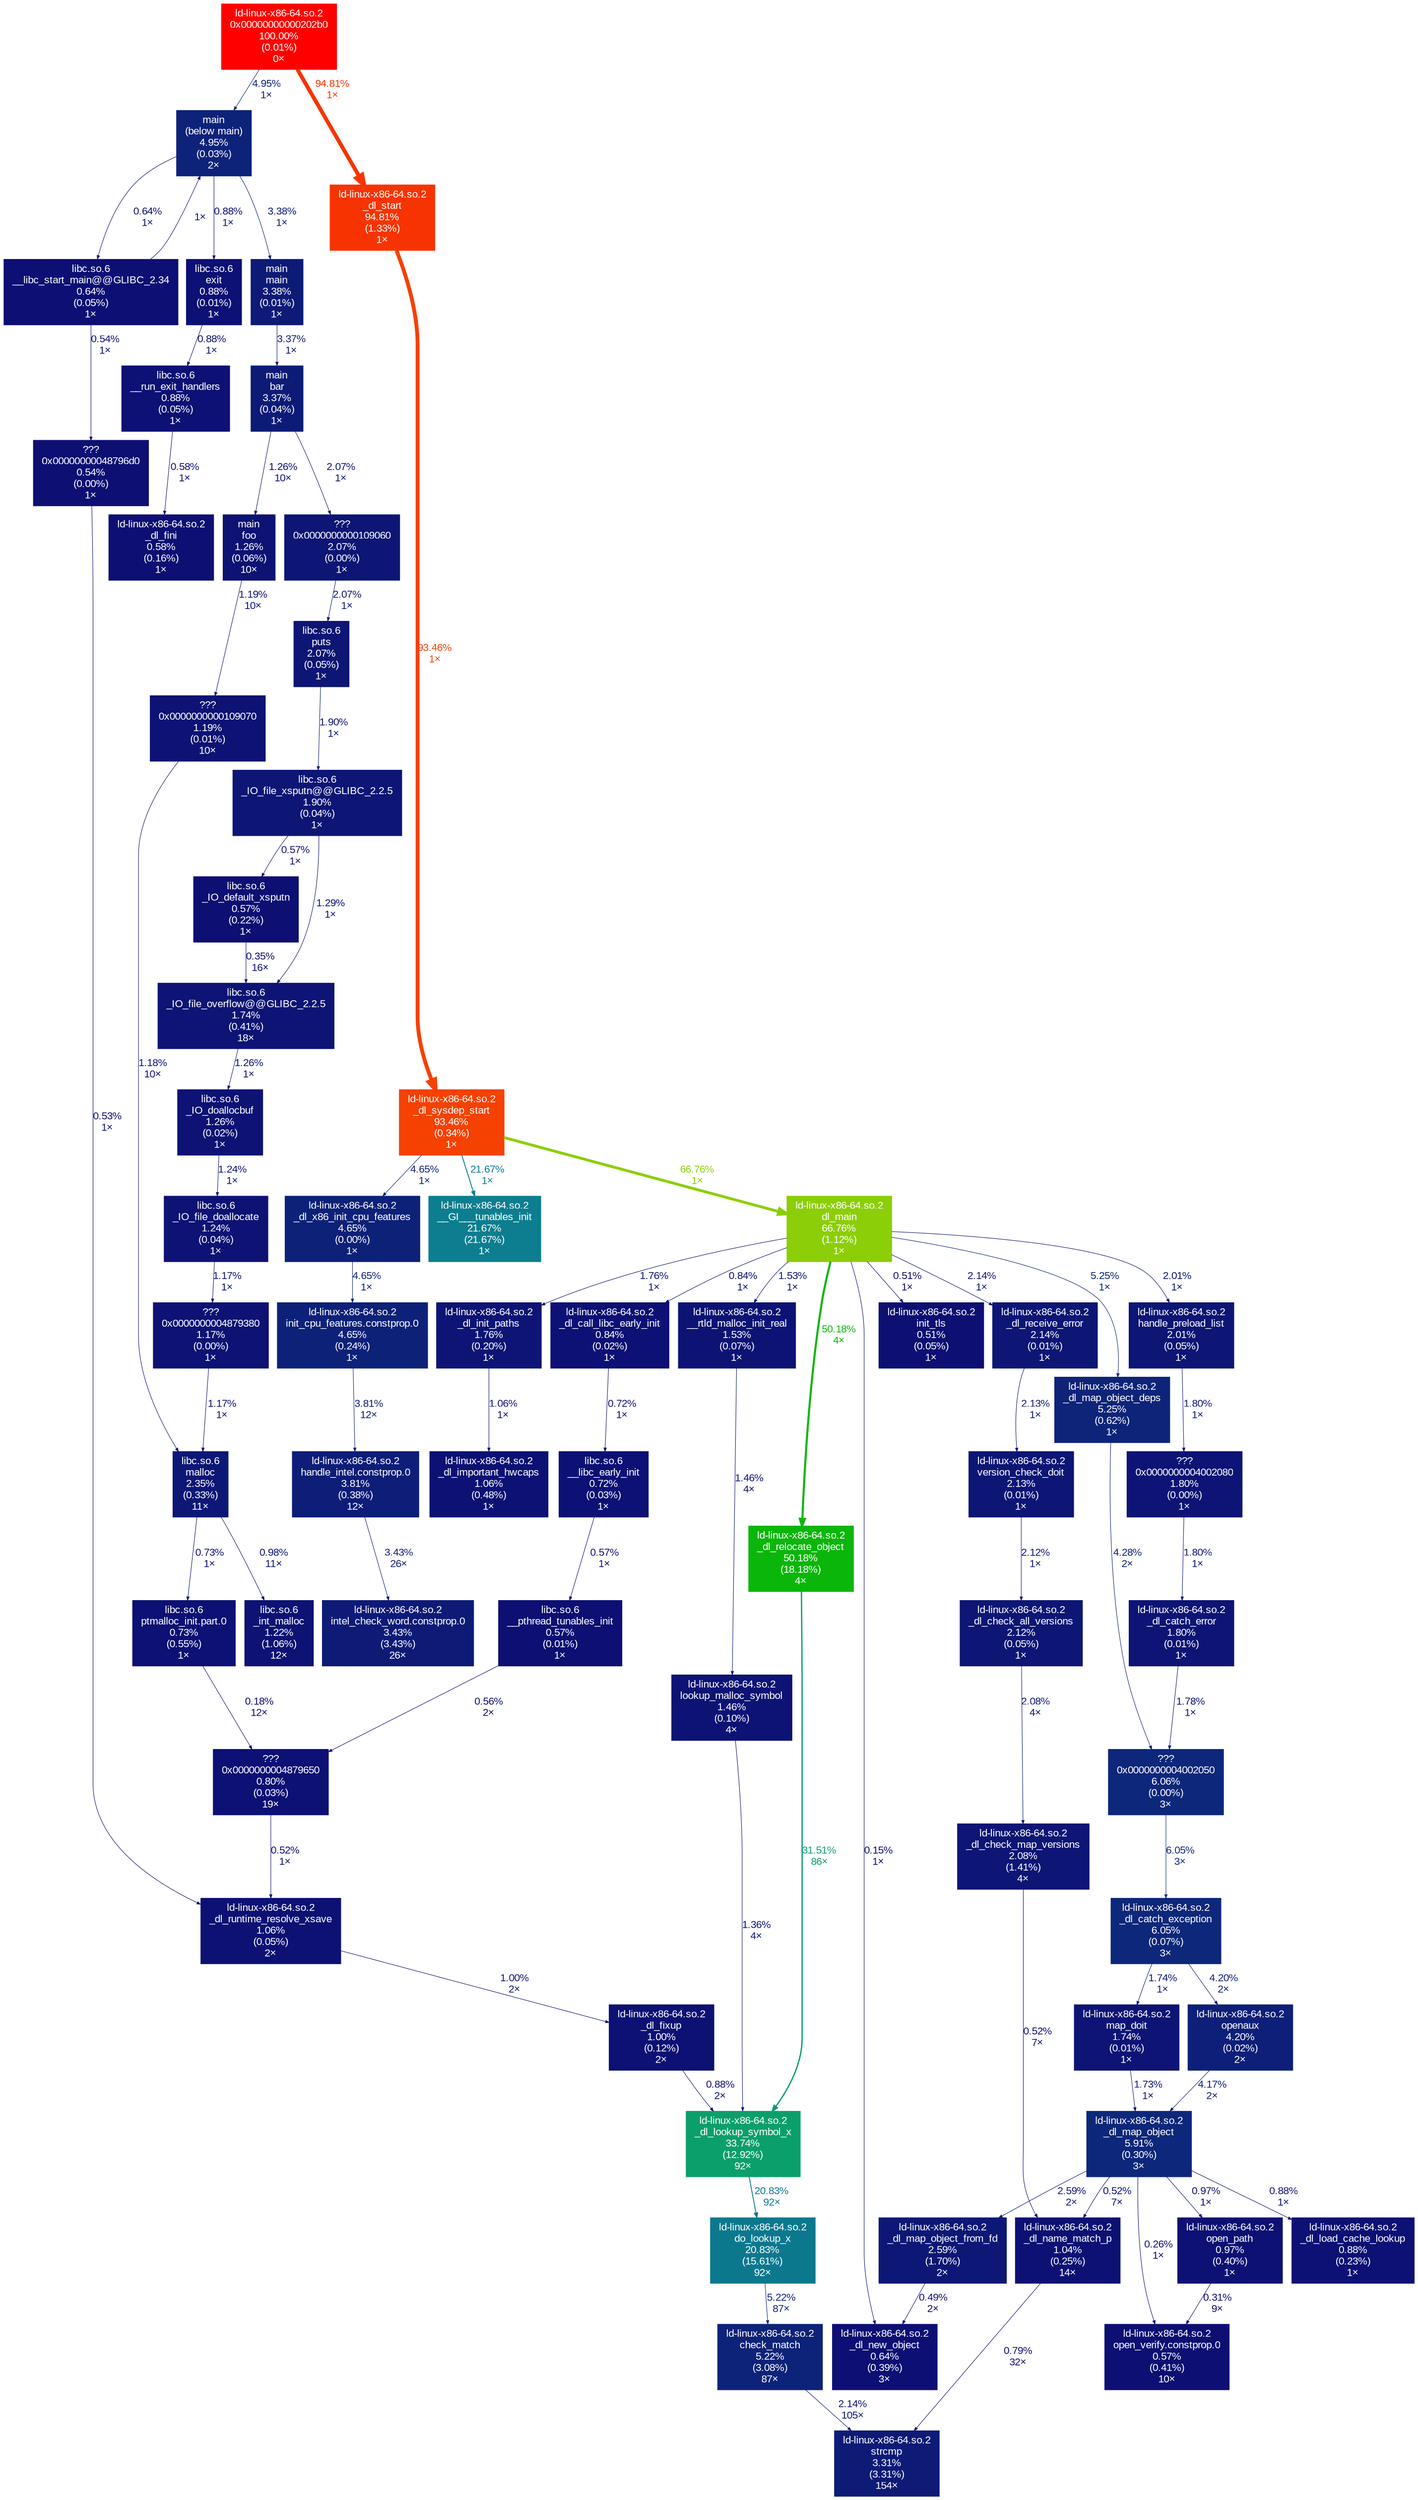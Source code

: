 digraph {
	graph [fontname=Arial, nodesep=0.125, ranksep=0.25];
	node [fontcolor=white, fontname=Arial, height=0, shape=box, style=filled, width=0];
	edge [fontname=Arial];
	"(below main)" [color="#0d2279", fontcolor="#ffffff", fontsize="10.00", label="main\n(below main)\n4.95%\n(0.03%)\n2×"];
	"(below main)" -> "__libc_start_main@@GLIBC_2.34" [arrowsize="0.35", color="#0d0f74", fontcolor="#0d0f74", fontsize="10.00", label="0.64%\n1×", labeldistance="0.50", penwidth="0.50"];
	"(below main)" -> exit [arrowsize="0.35", color="#0d1074", fontcolor="#0d1074", fontsize="10.00", label="0.88%\n1×", labeldistance="0.50", penwidth="0.50"];
	"(below main)" -> main [arrowsize="0.35", color="#0d1b77", fontcolor="#0d1b77", fontsize="10.00", label="3.38%\n1×", labeldistance="0.50", penwidth="0.50"];
	"0x00000000000202b0" [color="#ff0000", fontcolor="#ffffff", fontsize="10.00", label="ld-linux-x86-64.so.2\n0x00000000000202b0\n100.00%\n(0.01%)\n0×"];
	"0x00000000000202b0" -> "(below main)" [arrowsize="0.35", color="#0d2279", fontcolor="#0d2279", fontsize="10.00", label="4.95%\n1×", labeldistance="0.50", penwidth="0.50"];
	"0x00000000000202b0" -> "_dl_start" [arrowsize="0.97", color="#f73401", fontcolor="#f73401", fontsize="10.00", label="94.81%\n1×", labeldistance="3.79", penwidth="3.79"];
	"0x0000000000109060" [color="#0d1575", fontcolor="#ffffff", fontsize="10.00", label="???\n0x0000000000109060\n2.07%\n(0.00%)\n1×"];
	"0x0000000000109060" -> puts [arrowsize="0.35", color="#0d1575", fontcolor="#0d1575", fontsize="10.00", label="2.07%\n1×", labeldistance="0.50", penwidth="0.50"];
	"0x0000000000109070" [color="#0d1274", fontcolor="#ffffff", fontsize="10.00", label="???\n0x0000000000109070\n1.19%\n(0.01%)\n10×"];
	"0x0000000000109070" -> malloc [arrowsize="0.35", color="#0d1274", fontcolor="#0d1274", fontsize="10.00", label="1.18%\n10×", labeldistance="0.50", penwidth="0.50"];
	"0x0000000004002050" [color="#0d277b", fontcolor="#ffffff", fontsize="10.00", label="???\n0x0000000004002050\n6.06%\n(0.00%)\n3×"];
	"0x0000000004002050" -> "_dl_catch_exception" [arrowsize="0.35", color="#0d277b", fontcolor="#0d277b", fontsize="10.00", label="6.05%\n3×", labeldistance="0.50", penwidth="0.50"];
	"0x0000000004002080" [color="#0d1475", fontcolor="#ffffff", fontsize="10.00", label="???\n0x0000000004002080\n1.80%\n(0.00%)\n1×"];
	"0x0000000004002080" -> "_dl_catch_error" [arrowsize="0.35", color="#0d1475", fontcolor="#0d1475", fontsize="10.00", label="1.80%\n1×", labeldistance="0.50", penwidth="0.50"];
	"0x0000000004879380" [color="#0d1274", fontcolor="#ffffff", fontsize="10.00", label="???\n0x0000000004879380\n1.17%\n(0.00%)\n1×"];
	"0x0000000004879380" -> malloc [arrowsize="0.35", color="#0d1274", fontcolor="#0d1274", fontsize="10.00", label="1.17%\n1×", labeldistance="0.50", penwidth="0.50"];
	"0x0000000004879650" [color="#0d1074", fontcolor="#ffffff", fontsize="10.00", label="???\n0x0000000004879650\n0.80%\n(0.03%)\n19×"];
	"0x0000000004879650" -> "_dl_runtime_resolve_xsave" [arrowsize="0.35", color="#0d0f73", fontcolor="#0d0f73", fontsize="10.00", label="0.52%\n1×", labeldistance="0.50", penwidth="0.50"];
	"0x00000000048796d0" [color="#0d0f73", fontcolor="#ffffff", fontsize="10.00", label="???\n0x00000000048796d0\n0.54%\n(0.00%)\n1×"];
	"0x00000000048796d0" -> "_dl_runtime_resolve_xsave" [arrowsize="0.35", color="#0d0f73", fontcolor="#0d0f73", fontsize="10.00", label="0.53%\n1×", labeldistance="0.50", penwidth="0.50"];
	"_IO_default_xsputn" [color="#0d0f73", fontcolor="#ffffff", fontsize="10.00", label="libc.so.6\n_IO_default_xsputn\n0.57%\n(0.22%)\n1×"];
	"_IO_default_xsputn" -> "_IO_file_overflow@@GLIBC_2.2.5" [arrowsize="0.35", color="#0d0e73", fontcolor="#0d0e73", fontsize="10.00", label="0.35%\n16×", labeldistance="0.50", penwidth="0.50"];
	"_IO_doallocbuf" [color="#0d1274", fontcolor="#ffffff", fontsize="10.00", label="libc.so.6\n_IO_doallocbuf\n1.26%\n(0.02%)\n1×"];
	"_IO_doallocbuf" -> "_IO_file_doallocate" [arrowsize="0.35", color="#0d1274", fontcolor="#0d1274", fontsize="10.00", label="1.24%\n1×", labeldistance="0.50", penwidth="0.50"];
	"_IO_file_doallocate" [color="#0d1274", fontcolor="#ffffff", fontsize="10.00", label="libc.so.6\n_IO_file_doallocate\n1.24%\n(0.04%)\n1×"];
	"_IO_file_doallocate" -> "0x0000000004879380" [arrowsize="0.35", color="#0d1274", fontcolor="#0d1274", fontsize="10.00", label="1.17%\n1×", labeldistance="0.50", penwidth="0.50"];
	"_IO_file_overflow@@GLIBC_2.2.5" [color="#0d1475", fontcolor="#ffffff", fontsize="10.00", label="libc.so.6\n_IO_file_overflow@@GLIBC_2.2.5\n1.74%\n(0.41%)\n18×"];
	"_IO_file_overflow@@GLIBC_2.2.5" -> "_IO_doallocbuf" [arrowsize="0.35", color="#0d1274", fontcolor="#0d1274", fontsize="10.00", label="1.26%\n1×", labeldistance="0.50", penwidth="0.50"];
	"_IO_file_xsputn@@GLIBC_2.2.5" [color="#0d1575", fontcolor="#ffffff", fontsize="10.00", label="libc.so.6\n_IO_file_xsputn@@GLIBC_2.2.5\n1.90%\n(0.04%)\n1×"];
	"_IO_file_xsputn@@GLIBC_2.2.5" -> "_IO_default_xsputn" [arrowsize="0.35", color="#0d0f73", fontcolor="#0d0f73", fontsize="10.00", label="0.57%\n1×", labeldistance="0.50", penwidth="0.50"];
	"_IO_file_xsputn@@GLIBC_2.2.5" -> "_IO_file_overflow@@GLIBC_2.2.5" [arrowsize="0.35", color="#0d1274", fontcolor="#0d1274", fontsize="10.00", label="1.29%\n1×", labeldistance="0.50", penwidth="0.50"];
	"__GI___tunables_init" [color="#0c7e8f", fontcolor="#ffffff", fontsize="10.00", label="ld-linux-x86-64.so.2\n__GI___tunables_init\n21.67%\n(21.67%)\n1×"];
	"__libc_early_init" [color="#0d1074", fontcolor="#ffffff", fontsize="10.00", label="libc.so.6\n__libc_early_init\n0.72%\n(0.03%)\n1×"];
	"__libc_early_init" -> "__pthread_tunables_init" [arrowsize="0.35", color="#0d0f73", fontcolor="#0d0f73", fontsize="10.00", label="0.57%\n1×", labeldistance="0.50", penwidth="0.50"];
	"__libc_start_main@@GLIBC_2.34" [color="#0d0f74", fontcolor="#ffffff", fontsize="10.00", label="libc.so.6\n__libc_start_main@@GLIBC_2.34\n0.64%\n(0.05%)\n1×"];
	"__libc_start_main@@GLIBC_2.34" -> "(below main)" [arrowsize="0.35", color="#0d0f74", fontcolor="#0d0f74", fontsize="10.00", label="1×", labeldistance="0.50", penwidth="0.50"];
	"__libc_start_main@@GLIBC_2.34" -> "0x00000000048796d0" [arrowsize="0.35", color="#0d0f73", fontcolor="#0d0f73", fontsize="10.00", label="0.54%\n1×", labeldistance="0.50", penwidth="0.50"];
	"__pthread_tunables_init" [color="#0d0f73", fontcolor="#ffffff", fontsize="10.00", label="libc.so.6\n__pthread_tunables_init\n0.57%\n(0.01%)\n1×"];
	"__pthread_tunables_init" -> "0x0000000004879650" [arrowsize="0.35", color="#0d0f73", fontcolor="#0d0f73", fontsize="10.00", label="0.56%\n2×", labeldistance="0.50", penwidth="0.50"];
	"__rtld_malloc_init_real" [color="#0d1375", fontcolor="#ffffff", fontsize="10.00", label="ld-linux-x86-64.so.2\n__rtld_malloc_init_real\n1.53%\n(0.07%)\n1×"];
	"__rtld_malloc_init_real" -> "lookup_malloc_symbol" [arrowsize="0.35", color="#0d1375", fontcolor="#0d1375", fontsize="10.00", label="1.46%\n4×", labeldistance="0.50", penwidth="0.50"];
	"__run_exit_handlers" [color="#0d1074", fontcolor="#ffffff", fontsize="10.00", label="libc.so.6\n__run_exit_handlers\n0.88%\n(0.05%)\n1×"];
	"__run_exit_handlers" -> "_dl_fini" [arrowsize="0.35", color="#0d0f73", fontcolor="#0d0f73", fontsize="10.00", label="0.58%\n1×", labeldistance="0.50", penwidth="0.50"];
	"_dl_call_libc_early_init" [color="#0d1074", fontcolor="#ffffff", fontsize="10.00", label="ld-linux-x86-64.so.2\n_dl_call_libc_early_init\n0.84%\n(0.02%)\n1×"];
	"_dl_call_libc_early_init" -> "__libc_early_init" [arrowsize="0.35", color="#0d1074", fontcolor="#0d1074", fontsize="10.00", label="0.72%\n1×", labeldistance="0.50", penwidth="0.50"];
	"_dl_catch_error" [color="#0d1475", fontcolor="#ffffff", fontsize="10.00", label="ld-linux-x86-64.so.2\n_dl_catch_error\n1.80%\n(0.01%)\n1×"];
	"_dl_catch_error" -> "0x0000000004002050" [arrowsize="0.35", color="#0d1475", fontcolor="#0d1475", fontsize="10.00", label="1.78%\n1×", labeldistance="0.50", penwidth="0.50"];
	"_dl_catch_exception" [color="#0d277b", fontcolor="#ffffff", fontsize="10.00", label="ld-linux-x86-64.so.2\n_dl_catch_exception\n6.05%\n(0.07%)\n3×"];
	"_dl_catch_exception" -> "map_doit" [arrowsize="0.35", color="#0d1475", fontcolor="#0d1475", fontsize="10.00", label="1.74%\n1×", labeldistance="0.50", penwidth="0.50"];
	"_dl_catch_exception" -> openaux [arrowsize="0.35", color="#0d1f78", fontcolor="#0d1f78", fontsize="10.00", label="4.20%\n2×", labeldistance="0.50", penwidth="0.50"];
	"_dl_check_all_versions" [color="#0d1675", fontcolor="#ffffff", fontsize="10.00", label="ld-linux-x86-64.so.2\n_dl_check_all_versions\n2.12%\n(0.05%)\n1×"];
	"_dl_check_all_versions" -> "_dl_check_map_versions" [arrowsize="0.35", color="#0d1575", fontcolor="#0d1575", fontsize="10.00", label="2.08%\n4×", labeldistance="0.50", penwidth="0.50"];
	"_dl_check_map_versions" [color="#0d1575", fontcolor="#ffffff", fontsize="10.00", label="ld-linux-x86-64.so.2\n_dl_check_map_versions\n2.08%\n(1.41%)\n4×"];
	"_dl_check_map_versions" -> "_dl_name_match_p" [arrowsize="0.35", color="#0d0f73", fontcolor="#0d0f73", fontsize="10.00", label="0.52%\n7×", labeldistance="0.50", penwidth="0.50"];
	"_dl_fini" [color="#0d0f73", fontcolor="#ffffff", fontsize="10.00", label="ld-linux-x86-64.so.2\n_dl_fini\n0.58%\n(0.16%)\n1×"];
	"_dl_fixup" [color="#0d1174", fontcolor="#ffffff", fontsize="10.00", label="ld-linux-x86-64.so.2\n_dl_fixup\n1.00%\n(0.12%)\n2×"];
	"_dl_fixup" -> "_dl_lookup_symbol_x" [arrowsize="0.35", color="#0d1074", fontcolor="#0d1074", fontsize="10.00", label="0.88%\n2×", labeldistance="0.50", penwidth="0.50"];
	"_dl_important_hwcaps" [color="#0d1174", fontcolor="#ffffff", fontsize="10.00", label="ld-linux-x86-64.so.2\n_dl_important_hwcaps\n1.06%\n(0.48%)\n1×"];
	"_dl_init_paths" [color="#0d1475", fontcolor="#ffffff", fontsize="10.00", label="ld-linux-x86-64.so.2\n_dl_init_paths\n1.76%\n(0.20%)\n1×"];
	"_dl_init_paths" -> "_dl_important_hwcaps" [arrowsize="0.35", color="#0d1174", fontcolor="#0d1174", fontsize="10.00", label="1.06%\n1×", labeldistance="0.50", penwidth="0.50"];
	"_dl_load_cache_lookup" [color="#0d1074", fontcolor="#ffffff", fontsize="10.00", label="ld-linux-x86-64.so.2\n_dl_load_cache_lookup\n0.88%\n(0.23%)\n1×"];
	"_dl_lookup_symbol_x" [color="#0b9f6b", fontcolor="#ffffff", fontsize="10.00", label="ld-linux-x86-64.so.2\n_dl_lookup_symbol_x\n33.74%\n(12.92%)\n92×"];
	"_dl_lookup_symbol_x" -> "do_lookup_x" [arrowsize="0.46", color="#0c788e", fontcolor="#0c788e", fontsize="10.00", label="20.83%\n92×", labeldistance="0.83", penwidth="0.83"];
	"_dl_map_object" [color="#0d277a", fontcolor="#ffffff", fontsize="10.00", label="ld-linux-x86-64.so.2\n_dl_map_object\n5.91%\n(0.30%)\n3×"];
	"_dl_map_object" -> "_dl_load_cache_lookup" [arrowsize="0.35", color="#0d1074", fontcolor="#0d1074", fontsize="10.00", label="0.88%\n1×", labeldistance="0.50", penwidth="0.50"];
	"_dl_map_object" -> "_dl_map_object_from_fd" [arrowsize="0.35", color="#0d1876", fontcolor="#0d1876", fontsize="10.00", label="2.59%\n2×", labeldistance="0.50", penwidth="0.50"];
	"_dl_map_object" -> "_dl_name_match_p" [arrowsize="0.35", color="#0d0f73", fontcolor="#0d0f73", fontsize="10.00", label="0.52%\n7×", labeldistance="0.50", penwidth="0.50"];
	"_dl_map_object" -> "open_path" [arrowsize="0.35", color="#0d1174", fontcolor="#0d1174", fontsize="10.00", label="0.97%\n1×", labeldistance="0.50", penwidth="0.50"];
	"_dl_map_object" -> "open_verify.constprop.0" [arrowsize="0.35", color="#0d0e73", fontcolor="#0d0e73", fontsize="10.00", label="0.26%\n1×", labeldistance="0.50", penwidth="0.50"];
	"_dl_map_object_deps" [color="#0d2479", fontcolor="#ffffff", fontsize="10.00", label="ld-linux-x86-64.so.2\n_dl_map_object_deps\n5.25%\n(0.62%)\n1×"];
	"_dl_map_object_deps" -> "0x0000000004002050" [arrowsize="0.35", color="#0d1f78", fontcolor="#0d1f78", fontsize="10.00", label="4.28%\n2×", labeldistance="0.50", penwidth="0.50"];
	"_dl_map_object_from_fd" [color="#0d1876", fontcolor="#ffffff", fontsize="10.00", label="ld-linux-x86-64.so.2\n_dl_map_object_from_fd\n2.59%\n(1.70%)\n2×"];
	"_dl_map_object_from_fd" -> "_dl_new_object" [arrowsize="0.35", color="#0d0f73", fontcolor="#0d0f73", fontsize="10.00", label="0.49%\n2×", labeldistance="0.50", penwidth="0.50"];
	"_dl_name_match_p" [color="#0d1174", fontcolor="#ffffff", fontsize="10.00", label="ld-linux-x86-64.so.2\n_dl_name_match_p\n1.04%\n(0.25%)\n14×"];
	"_dl_name_match_p" -> strcmp [arrowsize="0.35", color="#0d1074", fontcolor="#0d1074", fontsize="10.00", label="0.79%\n32×", labeldistance="0.50", penwidth="0.50"];
	"_dl_new_object" [color="#0d0f74", fontcolor="#ffffff", fontsize="10.00", label="ld-linux-x86-64.so.2\n_dl_new_object\n0.64%\n(0.39%)\n3×"];
	"_dl_receive_error" [color="#0d1675", fontcolor="#ffffff", fontsize="10.00", label="ld-linux-x86-64.so.2\n_dl_receive_error\n2.14%\n(0.01%)\n1×"];
	"_dl_receive_error" -> "version_check_doit" [arrowsize="0.35", color="#0d1675", fontcolor="#0d1675", fontsize="10.00", label="2.13%\n1×", labeldistance="0.50", penwidth="0.50"];
	"_dl_relocate_object" [color="#0bb60a", fontcolor="#ffffff", fontsize="10.00", label="ld-linux-x86-64.so.2\n_dl_relocate_object\n50.18%\n(18.18%)\n4×"];
	"_dl_relocate_object" -> "_dl_lookup_symbol_x" [arrowsize="0.56", color="#0b9c77", fontcolor="#0b9c77", fontsize="10.00", label="31.51%\n86×", labeldistance="1.26", penwidth="1.26"];
	"_dl_runtime_resolve_xsave" [color="#0d1174", fontcolor="#ffffff", fontsize="10.00", label="ld-linux-x86-64.so.2\n_dl_runtime_resolve_xsave\n1.06%\n(0.05%)\n2×"];
	"_dl_runtime_resolve_xsave" -> "_dl_fixup" [arrowsize="0.35", color="#0d1174", fontcolor="#0d1174", fontsize="10.00", label="1.00%\n2×", labeldistance="0.50", penwidth="0.50"];
	"_dl_start" [color="#f73401", fontcolor="#ffffff", fontsize="10.00", label="ld-linux-x86-64.so.2\n_dl_start\n94.81%\n(1.33%)\n1×"];
	"_dl_start" -> "_dl_sysdep_start" [arrowsize="0.97", color="#f54102", fontcolor="#f54102", fontsize="10.00", label="93.46%\n1×", labeldistance="3.74", penwidth="3.74"];
	"_dl_sysdep_start" [color="#f54102", fontcolor="#ffffff", fontsize="10.00", label="ld-linux-x86-64.so.2\n_dl_sysdep_start\n93.46%\n(0.34%)\n1×"];
	"_dl_sysdep_start" -> "__GI___tunables_init" [arrowsize="0.47", color="#0c7e8f", fontcolor="#0c7e8f", fontsize="10.00", label="21.67%\n1×", labeldistance="0.87", penwidth="0.87"];
	"_dl_sysdep_start" -> "_dl_x86_init_cpu_features" [arrowsize="0.35", color="#0d2179", fontcolor="#0d2179", fontsize="10.00", label="4.65%\n1×", labeldistance="0.50", penwidth="0.50"];
	"_dl_sysdep_start" -> "dl_main" [arrowsize="0.82", color="#8cce07", fontcolor="#8cce07", fontsize="10.00", label="66.76%\n1×", labeldistance="2.67", penwidth="2.67"];
	"_dl_x86_init_cpu_features" [color="#0d2179", fontcolor="#ffffff", fontsize="10.00", label="ld-linux-x86-64.so.2\n_dl_x86_init_cpu_features\n4.65%\n(0.00%)\n1×"];
	"_dl_x86_init_cpu_features" -> "init_cpu_features.constprop.0" [arrowsize="0.35", color="#0d2179", fontcolor="#0d2179", fontsize="10.00", label="4.65%\n1×", labeldistance="0.50", penwidth="0.50"];
	"_int_malloc" [color="#0d1274", fontcolor="#ffffff", fontsize="10.00", label="libc.so.6\n_int_malloc\n1.22%\n(1.06%)\n12×"];
	bar [color="#0d1b77", fontcolor="#ffffff", fontsize="10.00", label="main\nbar\n3.37%\n(0.04%)\n1×"];
	bar -> "0x0000000000109060" [arrowsize="0.35", color="#0d1575", fontcolor="#0d1575", fontsize="10.00", label="2.07%\n1×", labeldistance="0.50", penwidth="0.50"];
	bar -> foo [arrowsize="0.35", color="#0d1274", fontcolor="#0d1274", fontsize="10.00", label="1.26%\n10×", labeldistance="0.50", penwidth="0.50"];
	"check_match" [color="#0d2379", fontcolor="#ffffff", fontsize="10.00", label="ld-linux-x86-64.so.2\ncheck_match\n5.22%\n(3.08%)\n87×"];
	"check_match" -> strcmp [arrowsize="0.35", color="#0d1675", fontcolor="#0d1675", fontsize="10.00", label="2.14%\n105×", labeldistance="0.50", penwidth="0.50"];
	"dl_main" [color="#8cce07", fontcolor="#ffffff", fontsize="10.00", label="ld-linux-x86-64.so.2\ndl_main\n66.76%\n(1.12%)\n1×"];
	"dl_main" -> "__rtld_malloc_init_real" [arrowsize="0.35", color="#0d1375", fontcolor="#0d1375", fontsize="10.00", label="1.53%\n1×", labeldistance="0.50", penwidth="0.50"];
	"dl_main" -> "_dl_call_libc_early_init" [arrowsize="0.35", color="#0d1074", fontcolor="#0d1074", fontsize="10.00", label="0.84%\n1×", labeldistance="0.50", penwidth="0.50"];
	"dl_main" -> "_dl_init_paths" [arrowsize="0.35", color="#0d1475", fontcolor="#0d1475", fontsize="10.00", label="1.76%\n1×", labeldistance="0.50", penwidth="0.50"];
	"dl_main" -> "_dl_map_object_deps" [arrowsize="0.35", color="#0d2479", fontcolor="#0d2479", fontsize="10.00", label="5.25%\n1×", labeldistance="0.50", penwidth="0.50"];
	"dl_main" -> "_dl_new_object" [arrowsize="0.35", color="#0d0d73", fontcolor="#0d0d73", fontsize="10.00", label="0.15%\n1×", labeldistance="0.50", penwidth="0.50"];
	"dl_main" -> "_dl_receive_error" [arrowsize="0.35", color="#0d1675", fontcolor="#0d1675", fontsize="10.00", label="2.14%\n1×", labeldistance="0.50", penwidth="0.50"];
	"dl_main" -> "_dl_relocate_object" [arrowsize="0.71", color="#0bb60a", fontcolor="#0bb60a", fontsize="10.00", label="50.18%\n4×", labeldistance="2.01", penwidth="2.01"];
	"dl_main" -> "handle_preload_list" [arrowsize="0.35", color="#0d1575", fontcolor="#0d1575", fontsize="10.00", label="2.01%\n1×", labeldistance="0.50", penwidth="0.50"];
	"dl_main" -> "init_tls" [arrowsize="0.35", color="#0d0f73", fontcolor="#0d0f73", fontsize="10.00", label="0.51%\n1×", labeldistance="0.50", penwidth="0.50"];
	"do_lookup_x" [color="#0c788e", fontcolor="#ffffff", fontsize="10.00", label="ld-linux-x86-64.so.2\ndo_lookup_x\n20.83%\n(15.61%)\n92×"];
	"do_lookup_x" -> "check_match" [arrowsize="0.35", color="#0d2379", fontcolor="#0d2379", fontsize="10.00", label="5.22%\n87×", labeldistance="0.50", penwidth="0.50"];
	exit [color="#0d1074", fontcolor="#ffffff", fontsize="10.00", label="libc.so.6\nexit\n0.88%\n(0.01%)\n1×"];
	exit -> "__run_exit_handlers" [arrowsize="0.35", color="#0d1074", fontcolor="#0d1074", fontsize="10.00", label="0.88%\n1×", labeldistance="0.50", penwidth="0.50"];
	foo [color="#0d1274", fontcolor="#ffffff", fontsize="10.00", label="main\nfoo\n1.26%\n(0.06%)\n10×"];
	foo -> "0x0000000000109070" [arrowsize="0.35", color="#0d1274", fontcolor="#0d1274", fontsize="10.00", label="1.19%\n10×", labeldistance="0.50", penwidth="0.50"];
	"handle_intel.constprop.0" [color="#0d1d78", fontcolor="#ffffff", fontsize="10.00", label="ld-linux-x86-64.so.2\nhandle_intel.constprop.0\n3.81%\n(0.38%)\n12×"];
	"handle_intel.constprop.0" -> "intel_check_word.constprop.0" [arrowsize="0.35", color="#0d1b77", fontcolor="#0d1b77", fontsize="10.00", label="3.43%\n26×", labeldistance="0.50", penwidth="0.50"];
	"handle_preload_list" [color="#0d1575", fontcolor="#ffffff", fontsize="10.00", label="ld-linux-x86-64.so.2\nhandle_preload_list\n2.01%\n(0.05%)\n1×"];
	"handle_preload_list" -> "0x0000000004002080" [arrowsize="0.35", color="#0d1475", fontcolor="#0d1475", fontsize="10.00", label="1.80%\n1×", labeldistance="0.50", penwidth="0.50"];
	"init_cpu_features.constprop.0" [color="#0d2179", fontcolor="#ffffff", fontsize="10.00", label="ld-linux-x86-64.so.2\ninit_cpu_features.constprop.0\n4.65%\n(0.24%)\n1×"];
	"init_cpu_features.constprop.0" -> "handle_intel.constprop.0" [arrowsize="0.35", color="#0d1d78", fontcolor="#0d1d78", fontsize="10.00", label="3.81%\n12×", labeldistance="0.50", penwidth="0.50"];
	"init_tls" [color="#0d0f73", fontcolor="#ffffff", fontsize="10.00", label="ld-linux-x86-64.so.2\ninit_tls\n0.51%\n(0.05%)\n1×"];
	"intel_check_word.constprop.0" [color="#0d1b77", fontcolor="#ffffff", fontsize="10.00", label="ld-linux-x86-64.so.2\nintel_check_word.constprop.0\n3.43%\n(3.43%)\n26×"];
	"lookup_malloc_symbol" [color="#0d1375", fontcolor="#ffffff", fontsize="10.00", label="ld-linux-x86-64.so.2\nlookup_malloc_symbol\n1.46%\n(0.10%)\n4×"];
	"lookup_malloc_symbol" -> "_dl_lookup_symbol_x" [arrowsize="0.35", color="#0d1274", fontcolor="#0d1274", fontsize="10.00", label="1.36%\n4×", labeldistance="0.50", penwidth="0.50"];
	main [color="#0d1b77", fontcolor="#ffffff", fontsize="10.00", label="main\nmain\n3.38%\n(0.01%)\n1×"];
	main -> bar [arrowsize="0.35", color="#0d1b77", fontcolor="#0d1b77", fontsize="10.00", label="3.37%\n1×", labeldistance="0.50", penwidth="0.50"];
	malloc [color="#0d1776", fontcolor="#ffffff", fontsize="10.00", label="libc.so.6\nmalloc\n2.35%\n(0.33%)\n11×"];
	malloc -> "_int_malloc" [arrowsize="0.35", color="#0d1174", fontcolor="#0d1174", fontsize="10.00", label="0.98%\n11×", labeldistance="0.50", penwidth="0.50"];
	malloc -> "ptmalloc_init.part.0" [arrowsize="0.35", color="#0d1074", fontcolor="#0d1074", fontsize="10.00", label="0.73%\n1×", labeldistance="0.50", penwidth="0.50"];
	"map_doit" [color="#0d1475", fontcolor="#ffffff", fontsize="10.00", label="ld-linux-x86-64.so.2\nmap_doit\n1.74%\n(0.01%)\n1×"];
	"map_doit" -> "_dl_map_object" [arrowsize="0.35", color="#0d1475", fontcolor="#0d1475", fontsize="10.00", label="1.73%\n1×", labeldistance="0.50", penwidth="0.50"];
	"open_path" [color="#0d1174", fontcolor="#ffffff", fontsize="10.00", label="ld-linux-x86-64.so.2\nopen_path\n0.97%\n(0.40%)\n1×"];
	"open_path" -> "open_verify.constprop.0" [arrowsize="0.35", color="#0d0e73", fontcolor="#0d0e73", fontsize="10.00", label="0.31%\n9×", labeldistance="0.50", penwidth="0.50"];
	"open_verify.constprop.0" [color="#0d0f73", fontcolor="#ffffff", fontsize="10.00", label="ld-linux-x86-64.so.2\nopen_verify.constprop.0\n0.57%\n(0.41%)\n10×"];
	openaux [color="#0d1f78", fontcolor="#ffffff", fontsize="10.00", label="ld-linux-x86-64.so.2\nopenaux\n4.20%\n(0.02%)\n2×"];
	openaux -> "_dl_map_object" [arrowsize="0.35", color="#0d1f78", fontcolor="#0d1f78", fontsize="10.00", label="4.17%\n2×", labeldistance="0.50", penwidth="0.50"];
	"ptmalloc_init.part.0" [color="#0d1074", fontcolor="#ffffff", fontsize="10.00", label="libc.so.6\nptmalloc_init.part.0\n0.73%\n(0.55%)\n1×"];
	"ptmalloc_init.part.0" -> "0x0000000004879650" [arrowsize="0.35", color="#0d0d73", fontcolor="#0d0d73", fontsize="10.00", label="0.18%\n12×", labeldistance="0.50", penwidth="0.50"];
	puts [color="#0d1575", fontcolor="#ffffff", fontsize="10.00", label="libc.so.6\nputs\n2.07%\n(0.05%)\n1×"];
	puts -> "_IO_file_xsputn@@GLIBC_2.2.5" [arrowsize="0.35", color="#0d1575", fontcolor="#0d1575", fontsize="10.00", label="1.90%\n1×", labeldistance="0.50", penwidth="0.50"];
	strcmp [color="#0d1b77", fontcolor="#ffffff", fontsize="10.00", label="ld-linux-x86-64.so.2\nstrcmp\n3.31%\n(3.31%)\n154×"];
	"version_check_doit" [color="#0d1675", fontcolor="#ffffff", fontsize="10.00", label="ld-linux-x86-64.so.2\nversion_check_doit\n2.13%\n(0.01%)\n1×"];
	"version_check_doit" -> "_dl_check_all_versions" [arrowsize="0.35", color="#0d1675", fontcolor="#0d1675", fontsize="10.00", label="2.12%\n1×", labeldistance="0.50", penwidth="0.50"];
}

